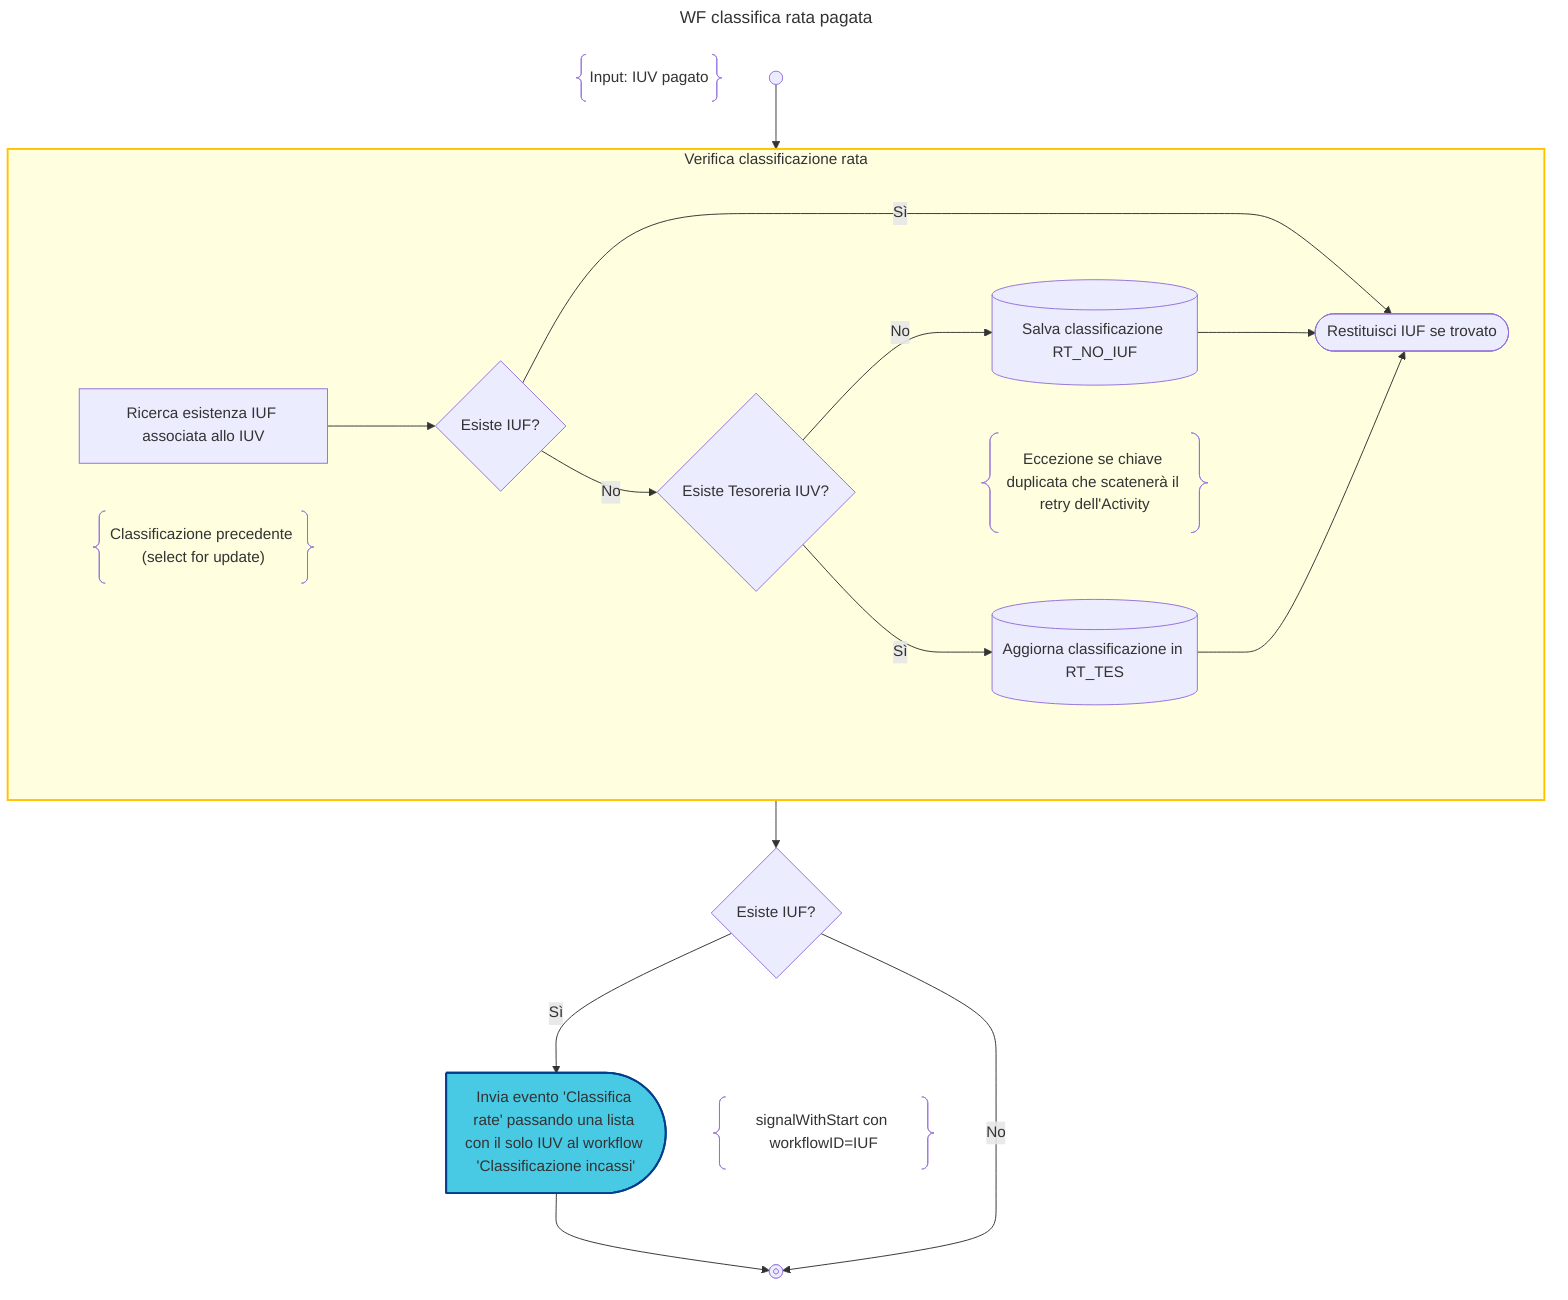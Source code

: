 ---
title: WF classifica rata pagata
---
flowchart TD
    DESCRIPTION@{ shape: braces, label: "Input: IUV pagato" }
    START@{shape: start} --> CLASSIFY_IUV

    subgraph CLASSIFY_IUV["Verifica classificazione rata"]

        FIND_IUF["Ricerca esistenza IUF associata allo IUV"]

        subgraph FIND_IUF_NOTE_BLOCK
            FIND_IUF
            FIND_IUF_NOTE@{shape: braces, label: "Classificazione precedente (select for update)"}
        end
        class FIND_IUF_NOTE_BLOCK note_block

        FIND_IUF -->
        EXISTS_IUF{"Esiste IUF?"} -->
        |No|EXISTS_TESORERIA_IUV{"Esiste Tesoreria IUV?"} -->
        |No| SAVE_NO_IUF@{shape: database, label: "Salva classificazione RT_NO_IUF"}

        subgraph SAVE_NO_IUF_NOTE_BLOCK
            SAVE_NO_IUF
            SAVE_NO_IUF_NOTE@{shape: braces, label: "Eccezione se chiave duplicata che scatenerà il retry dell'Activity"}
        end
        class SAVE_NO_IUF_NOTE_BLOCK note_block

        EXISTS_TESORERIA_IUV --> |Sì| UPDATE_TES_NO_IUF@{shape: database, label: "Aggiorna classificazione in RT_TES"}

        EXISTS_IUF -->|Sì|RETURN_IUF@{shape: stadium, label: "Restituisci IUF se trovato"}
        SAVE_NO_IUF & UPDATE_TES_NO_IUF --> RETURN_IUF
    end
    class CLASSIFY_IUV activity

    CLASSIFY_IUV --> EXISTS_IUF_WF{"Esiste IUF?"}
    EXISTS_IUF_WF -->|Sì| SIGNAL

    subgraph SIGNAL_NOTE_BLOCK
        SIGNAL:::send-signal@{shape: delay, label: "Invia evento 'Classifica rate' passando una lista con il solo IUV al workflow 'Classificazione incassi'"}
        SIGNAL_NOTE@{ shape: braces, label: "signalWithStart con workflowID=IUF" }
    end
    class SIGNAL_NOTE_BLOCK note_block

    SIGNAL --> END@{shape: stop}
    EXISTS_IUF_WF -->|No|END

    classDef note_block display:none;
    classDef activity fill:#FFFFE0, stroke:#ffc300, stroke-width:2px;
    classDef send-signal fill:#48cae4, stroke:#023e8a, stroke-width:2px